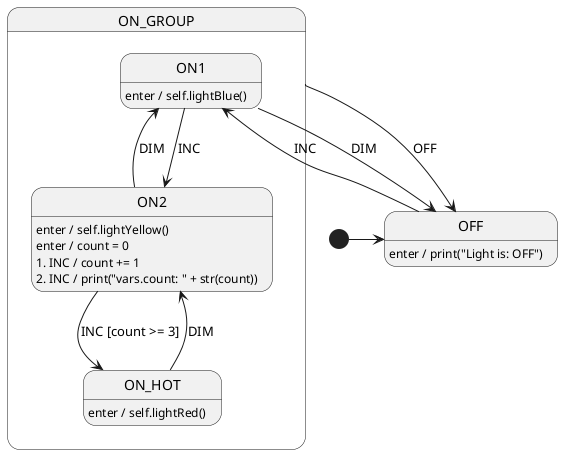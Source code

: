 @startuml LightSm

' //////////////////////// STATE ORGANIZATION ///////////////////////
' Note: StateSmith treats state names and events as case insensitive.
' More info: https://github.com/StateSmith/StateSmith/wiki/PlantUML

state OFF
state ON_GROUP {
    state ON1
    state ON2
    state ON_HOT
}

[*] -> OFF

' ///////////////////////// STATE HANDLERS /////////////////////////
' Syntax: https://github.com/StateSmith/StateSmith/wiki/Behaviors

OFF: enter / print("Light is: OFF")
OFF --> ON1: INC

ON_GROUP --> OFF : OFF

ON1: enter / self.lightBlue()
ON1 --> ON2: INC
ON1 --> OFF: DIM

ON2: enter / self.lightYellow()
ON2: enter / count = 0
ON2: 1. INC / count += 1
ON2: 2. INC / print("vars.count: " + str(count))
ON2 --> ON_HOT: INC [count >= 3]
ON2 --> ON1: DIM

ON_HOT: enter / self.lightRed()
ON_HOT --> ON2: DIM

' //////////////////////// StateSmith config ////////////////////////
' The below special comment block sets the StateSmith configuration.
' More info: https://github.com/StateSmith/StateSmith/issues/335

/'! $CONFIG : toml
SmRunnerSettings.transpilerId = "Python"

[RenderConfig]
AutoExpandedVars = """
    self.count = 0  # this var can be referenced in diagram
    """

[RenderConfig.Python]
Imports = """
    from LightSmBase import LightSmBase
    """
Extends = "LightSmBase"
'/
@enduml